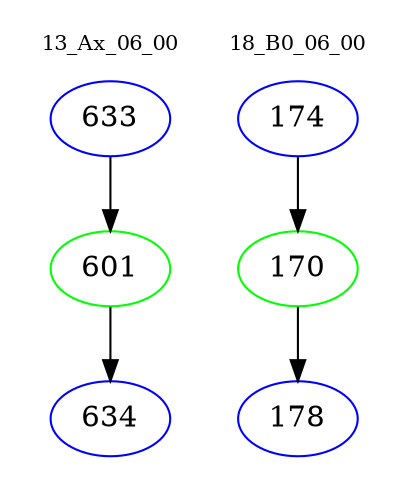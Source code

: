 digraph{
subgraph cluster_0 {
color = white
label = "13_Ax_06_00";
fontsize=10;
T0_633 [label="633", color="blue"]
T0_633 -> T0_601 [color="black"]
T0_601 [label="601", color="green"]
T0_601 -> T0_634 [color="black"]
T0_634 [label="634", color="blue"]
}
subgraph cluster_1 {
color = white
label = "18_B0_06_00";
fontsize=10;
T1_174 [label="174", color="blue"]
T1_174 -> T1_170 [color="black"]
T1_170 [label="170", color="green"]
T1_170 -> T1_178 [color="black"]
T1_178 [label="178", color="blue"]
}
}
